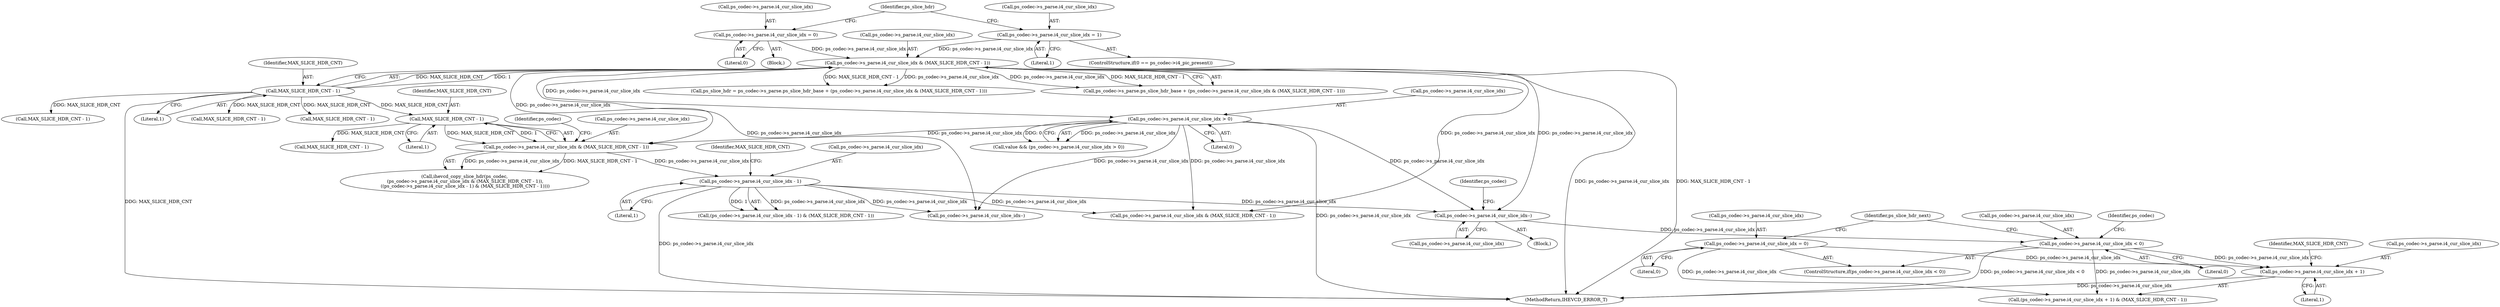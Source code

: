 digraph "0_Android_7c9be319a279654e55a6d757265f88c61a16a4d5@pointer" {
"1001855" [label="(Call,ps_codec->s_parse.i4_cur_slice_idx + 1)"];
"1001832" [label="(Call,ps_codec->s_parse.i4_cur_slice_idx < 0)"];
"1001825" [label="(Call,ps_codec->s_parse.i4_cur_slice_idx--)"];
"1000407" [label="(Call,ps_codec->s_parse.i4_cur_slice_idx & (MAX_SLICE_HDR_CNT - 1))"];
"1000392" [label="(Call,ps_codec->s_parse.i4_cur_slice_idx = 1)"];
"1000377" [label="(Call,ps_codec->s_parse.i4_cur_slice_idx = 0)"];
"1000413" [label="(Call,MAX_SLICE_HDR_CNT - 1)"];
"1000432" [label="(Call,ps_codec->s_parse.i4_cur_slice_idx > 0)"];
"1000452" [label="(Call,ps_codec->s_parse.i4_cur_slice_idx - 1)"];
"1000442" [label="(Call,ps_codec->s_parse.i4_cur_slice_idx & (MAX_SLICE_HDR_CNT - 1))"];
"1000448" [label="(Call,MAX_SLICE_HDR_CNT - 1)"];
"1001839" [label="(Call,ps_codec->s_parse.i4_cur_slice_idx = 0)"];
"1000408" [label="(Call,ps_codec->s_parse.i4_cur_slice_idx)"];
"1001845" [label="(Literal,0)"];
"1001832" [label="(Call,ps_codec->s_parse.i4_cur_slice_idx < 0)"];
"1000438" [label="(Literal,0)"];
"1001833" [label="(Call,ps_codec->s_parse.i4_cur_slice_idx)"];
"1000386" [label="(ControlStructure,if(0 == ps_codec->i4_pic_present))"];
"1000455" [label="(Identifier,ps_codec)"];
"1001766" [label="(Call,MAX_SLICE_HDR_CNT - 1)"];
"1000399" [label="(Call,ps_slice_hdr = ps_codec->s_parse.ps_slice_hdr_base + (ps_codec->s_parse.i4_cur_slice_idx & (MAX_SLICE_HDR_CNT - 1)))"];
"1000377" [label="(Call,ps_codec->s_parse.i4_cur_slice_idx = 0)"];
"1001863" [label="(Identifier,MAX_SLICE_HDR_CNT)"];
"1000453" [label="(Call,ps_codec->s_parse.i4_cur_slice_idx)"];
"1000414" [label="(Identifier,MAX_SLICE_HDR_CNT)"];
"1001854" [label="(Call,(ps_codec->s_parse.i4_cur_slice_idx + 1) & (MAX_SLICE_HDR_CNT - 1))"];
"1000450" [label="(Literal,1)"];
"1001862" [label="(Call,MAX_SLICE_HDR_CNT - 1)"];
"1000383" [label="(Literal,0)"];
"1001847" [label="(Identifier,ps_slice_hdr_next)"];
"1001825" [label="(Call,ps_codec->s_parse.i4_cur_slice_idx--)"];
"1000392" [label="(Call,ps_codec->s_parse.i4_cur_slice_idx = 1)"];
"1000398" [label="(Literal,1)"];
"1000449" [label="(Identifier,MAX_SLICE_HDR_CNT)"];
"1001840" [label="(Call,ps_codec->s_parse.i4_cur_slice_idx)"];
"1001842" [label="(Identifier,ps_codec)"];
"1000433" [label="(Call,ps_codec->s_parse.i4_cur_slice_idx)"];
"1000407" [label="(Call,ps_codec->s_parse.i4_cur_slice_idx & (MAX_SLICE_HDR_CNT - 1))"];
"1001861" [label="(Literal,1)"];
"1001856" [label="(Call,ps_codec->s_parse.i4_cur_slice_idx)"];
"1002592" [label="(Call,MAX_SLICE_HDR_CNT - 1)"];
"1001826" [label="(Call,ps_codec->s_parse.i4_cur_slice_idx)"];
"1000459" [label="(Call,MAX_SLICE_HDR_CNT - 1)"];
"1000401" [label="(Call,ps_codec->s_parse.ps_slice_hdr_base + (ps_codec->s_parse.i4_cur_slice_idx & (MAX_SLICE_HDR_CNT - 1)))"];
"1000378" [label="(Call,ps_codec->s_parse.i4_cur_slice_idx)"];
"1002586" [label="(Call,ps_codec->s_parse.i4_cur_slice_idx & (MAX_SLICE_HDR_CNT - 1))"];
"1000432" [label="(Call,ps_codec->s_parse.i4_cur_slice_idx > 0)"];
"1001839" [label="(Call,ps_codec->s_parse.i4_cur_slice_idx = 0)"];
"1000451" [label="(Call,(ps_codec->s_parse.i4_cur_slice_idx - 1) & (MAX_SLICE_HDR_CNT - 1))"];
"1000430" [label="(Call,value && (ps_codec->s_parse.i4_cur_slice_idx > 0))"];
"1001831" [label="(ControlStructure,if(ps_codec->s_parse.i4_cur_slice_idx < 0))"];
"1000400" [label="(Identifier,ps_slice_hdr)"];
"1000376" [label="(Block,)"];
"1000460" [label="(Identifier,MAX_SLICE_HDR_CNT)"];
"1000452" [label="(Call,ps_codec->s_parse.i4_cur_slice_idx - 1)"];
"1002685" [label="(MethodReturn,IHEVCD_ERROR_T)"];
"1000442" [label="(Call,ps_codec->s_parse.i4_cur_slice_idx & (MAX_SLICE_HDR_CNT - 1))"];
"1000458" [label="(Literal,1)"];
"1000415" [label="(Literal,1)"];
"1000440" [label="(Call,ihevcd_copy_slice_hdr(ps_codec,\n (ps_codec->s_parse.i4_cur_slice_idx & (MAX_SLICE_HDR_CNT - 1)),\n ((ps_codec->s_parse.i4_cur_slice_idx - 1) & (MAX_SLICE_HDR_CNT - 1))))"];
"1000393" [label="(Call,ps_codec->s_parse.i4_cur_slice_idx)"];
"1001855" [label="(Call,ps_codec->s_parse.i4_cur_slice_idx + 1)"];
"1001838" [label="(Literal,0)"];
"1001818" [label="(Block,)"];
"1000413" [label="(Call,MAX_SLICE_HDR_CNT - 1)"];
"1000443" [label="(Call,ps_codec->s_parse.i4_cur_slice_idx)"];
"1001835" [label="(Identifier,ps_codec)"];
"1000448" [label="(Call,MAX_SLICE_HDR_CNT - 1)"];
"1001729" [label="(Call,ps_codec->s_parse.i4_cur_slice_idx--)"];
"1001855" -> "1001854"  [label="AST: "];
"1001855" -> "1001861"  [label="CFG: "];
"1001856" -> "1001855"  [label="AST: "];
"1001861" -> "1001855"  [label="AST: "];
"1001863" -> "1001855"  [label="CFG: "];
"1001855" -> "1002685"  [label="DDG: ps_codec->s_parse.i4_cur_slice_idx"];
"1001832" -> "1001855"  [label="DDG: ps_codec->s_parse.i4_cur_slice_idx"];
"1001839" -> "1001855"  [label="DDG: ps_codec->s_parse.i4_cur_slice_idx"];
"1001832" -> "1001831"  [label="AST: "];
"1001832" -> "1001838"  [label="CFG: "];
"1001833" -> "1001832"  [label="AST: "];
"1001838" -> "1001832"  [label="AST: "];
"1001842" -> "1001832"  [label="CFG: "];
"1001847" -> "1001832"  [label="CFG: "];
"1001832" -> "1002685"  [label="DDG: ps_codec->s_parse.i4_cur_slice_idx < 0"];
"1001825" -> "1001832"  [label="DDG: ps_codec->s_parse.i4_cur_slice_idx"];
"1001832" -> "1001854"  [label="DDG: ps_codec->s_parse.i4_cur_slice_idx"];
"1001825" -> "1001818"  [label="AST: "];
"1001825" -> "1001826"  [label="CFG: "];
"1001826" -> "1001825"  [label="AST: "];
"1001835" -> "1001825"  [label="CFG: "];
"1000407" -> "1001825"  [label="DDG: ps_codec->s_parse.i4_cur_slice_idx"];
"1000432" -> "1001825"  [label="DDG: ps_codec->s_parse.i4_cur_slice_idx"];
"1000452" -> "1001825"  [label="DDG: ps_codec->s_parse.i4_cur_slice_idx"];
"1000407" -> "1000401"  [label="AST: "];
"1000407" -> "1000413"  [label="CFG: "];
"1000408" -> "1000407"  [label="AST: "];
"1000413" -> "1000407"  [label="AST: "];
"1000401" -> "1000407"  [label="CFG: "];
"1000407" -> "1002685"  [label="DDG: ps_codec->s_parse.i4_cur_slice_idx"];
"1000407" -> "1002685"  [label="DDG: MAX_SLICE_HDR_CNT - 1"];
"1000407" -> "1000399"  [label="DDG: ps_codec->s_parse.i4_cur_slice_idx"];
"1000407" -> "1000399"  [label="DDG: MAX_SLICE_HDR_CNT - 1"];
"1000407" -> "1000401"  [label="DDG: ps_codec->s_parse.i4_cur_slice_idx"];
"1000407" -> "1000401"  [label="DDG: MAX_SLICE_HDR_CNT - 1"];
"1000392" -> "1000407"  [label="DDG: ps_codec->s_parse.i4_cur_slice_idx"];
"1000377" -> "1000407"  [label="DDG: ps_codec->s_parse.i4_cur_slice_idx"];
"1000413" -> "1000407"  [label="DDG: MAX_SLICE_HDR_CNT"];
"1000413" -> "1000407"  [label="DDG: 1"];
"1000407" -> "1000432"  [label="DDG: ps_codec->s_parse.i4_cur_slice_idx"];
"1000407" -> "1000442"  [label="DDG: ps_codec->s_parse.i4_cur_slice_idx"];
"1000407" -> "1001729"  [label="DDG: ps_codec->s_parse.i4_cur_slice_idx"];
"1000407" -> "1002586"  [label="DDG: ps_codec->s_parse.i4_cur_slice_idx"];
"1000392" -> "1000386"  [label="AST: "];
"1000392" -> "1000398"  [label="CFG: "];
"1000393" -> "1000392"  [label="AST: "];
"1000398" -> "1000392"  [label="AST: "];
"1000400" -> "1000392"  [label="CFG: "];
"1000377" -> "1000376"  [label="AST: "];
"1000377" -> "1000383"  [label="CFG: "];
"1000378" -> "1000377"  [label="AST: "];
"1000383" -> "1000377"  [label="AST: "];
"1000400" -> "1000377"  [label="CFG: "];
"1000413" -> "1000415"  [label="CFG: "];
"1000414" -> "1000413"  [label="AST: "];
"1000415" -> "1000413"  [label="AST: "];
"1000413" -> "1002685"  [label="DDG: MAX_SLICE_HDR_CNT"];
"1000413" -> "1000448"  [label="DDG: MAX_SLICE_HDR_CNT"];
"1000413" -> "1001766"  [label="DDG: MAX_SLICE_HDR_CNT"];
"1000413" -> "1001862"  [label="DDG: MAX_SLICE_HDR_CNT"];
"1000413" -> "1002592"  [label="DDG: MAX_SLICE_HDR_CNT"];
"1000432" -> "1000430"  [label="AST: "];
"1000432" -> "1000438"  [label="CFG: "];
"1000433" -> "1000432"  [label="AST: "];
"1000438" -> "1000432"  [label="AST: "];
"1000430" -> "1000432"  [label="CFG: "];
"1000432" -> "1002685"  [label="DDG: ps_codec->s_parse.i4_cur_slice_idx"];
"1000432" -> "1000430"  [label="DDG: ps_codec->s_parse.i4_cur_slice_idx"];
"1000432" -> "1000430"  [label="DDG: 0"];
"1000432" -> "1000442"  [label="DDG: ps_codec->s_parse.i4_cur_slice_idx"];
"1000432" -> "1001729"  [label="DDG: ps_codec->s_parse.i4_cur_slice_idx"];
"1000432" -> "1002586"  [label="DDG: ps_codec->s_parse.i4_cur_slice_idx"];
"1000452" -> "1000451"  [label="AST: "];
"1000452" -> "1000458"  [label="CFG: "];
"1000453" -> "1000452"  [label="AST: "];
"1000458" -> "1000452"  [label="AST: "];
"1000460" -> "1000452"  [label="CFG: "];
"1000452" -> "1002685"  [label="DDG: ps_codec->s_parse.i4_cur_slice_idx"];
"1000452" -> "1000451"  [label="DDG: ps_codec->s_parse.i4_cur_slice_idx"];
"1000452" -> "1000451"  [label="DDG: 1"];
"1000442" -> "1000452"  [label="DDG: ps_codec->s_parse.i4_cur_slice_idx"];
"1000452" -> "1001729"  [label="DDG: ps_codec->s_parse.i4_cur_slice_idx"];
"1000452" -> "1002586"  [label="DDG: ps_codec->s_parse.i4_cur_slice_idx"];
"1000442" -> "1000440"  [label="AST: "];
"1000442" -> "1000448"  [label="CFG: "];
"1000443" -> "1000442"  [label="AST: "];
"1000448" -> "1000442"  [label="AST: "];
"1000455" -> "1000442"  [label="CFG: "];
"1000442" -> "1000440"  [label="DDG: ps_codec->s_parse.i4_cur_slice_idx"];
"1000442" -> "1000440"  [label="DDG: MAX_SLICE_HDR_CNT - 1"];
"1000448" -> "1000442"  [label="DDG: MAX_SLICE_HDR_CNT"];
"1000448" -> "1000442"  [label="DDG: 1"];
"1000448" -> "1000450"  [label="CFG: "];
"1000449" -> "1000448"  [label="AST: "];
"1000450" -> "1000448"  [label="AST: "];
"1000448" -> "1000459"  [label="DDG: MAX_SLICE_HDR_CNT"];
"1001839" -> "1001831"  [label="AST: "];
"1001839" -> "1001845"  [label="CFG: "];
"1001840" -> "1001839"  [label="AST: "];
"1001845" -> "1001839"  [label="AST: "];
"1001847" -> "1001839"  [label="CFG: "];
"1001839" -> "1001854"  [label="DDG: ps_codec->s_parse.i4_cur_slice_idx"];
}
